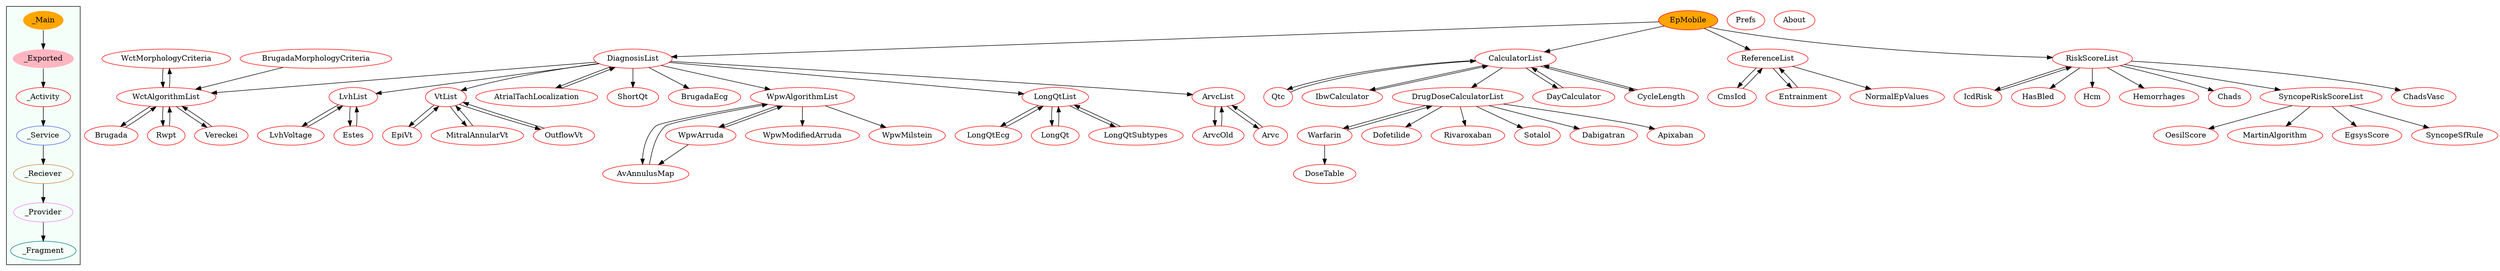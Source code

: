 digraph G {
subgraph cluster_legend{ 
bgcolor=mintcream;
_Activity[color = red];
_Service[color = royalblue];
_Provider[color = violet];
_Reciever[color = peru];
_Fragment[color = teal];
_Main[style=filled, fillcolor=orange, color = mintcream];
_Exported[style=filled, fillcolor=lightpink, color = mintcream];
_Main -> _Exported -> _Activity -> _Service -> _Reciever -> _Provider -> _Fragment; 
}
WctMorphologyCriteria[color = red];
CmsIcd[color = red];
Brugada[color = red];
EpiVt[color = red];
ArvcOld[color = red];
Rwpt[color = red];
Prefs[color = red];
HasBled[color = red];
Warfarin[color = red];
Hcm[color = red];
OesilScore[color = red];
Arvc[color = red];
DoseTable[color = red];
WpwModifiedArruda[color = red];
Qtc[color = red];
Dofetilide[color = red];
LongQtEcg[color = red];
EpMobile[style=filled, fillcolor=orange, color = red];
LvhList[color = red];
CalculatorList[color = red];
WpwMilstein[color = red];
MartinAlgorithm[color = red];
DiagnosisList[color = red];
Rivaroxaban[color = red];
Entrainment[color = red];
IcdRisk[color = red];
Sotalol[color = red];
Hemorrhages[color = red];
Dabigatran[color = red];
LongQt[color = red];
AvAnnulusMap[color = red];
MitralAnnularVt[color = red];
VtList[color = red];
AtrialTachLocalization[color = red];
ReferenceList[color = red];
IbwCalculator[color = red];
About[color = red];
Chads[color = red];
SyncopeRiskScoreList[color = red];
EgsysScore[color = red];
WctAlgorithmList[color = red];
SyncopeSfRule[color = red];
OutflowVt[color = red];
Vereckei[color = red];
RiskScoreList[color = red];
BrugadaMorphologyCriteria[color = red];
LongQtSubtypes[color = red];
ShortQt[color = red];
DrugDoseCalculatorList[color = red];
WpwArruda[color = red];
NormalEpValues[color = red];
Apixaban[color = red];
ChadsVasc[color = red];
BrugadaEcg[color = red];
LvhVoltage[color = red];
DayCalculator[color = red];
CycleLength[color = red];
WpwAlgorithmList[color = red];
Estes[color = red];
LongQtList[color = red];
ArvcList[color = red];
CmsIcd->ReferenceList;
Entrainment->ReferenceList;
WctMorphologyCriteria->WctAlgorithmList;
IcdRisk->RiskScoreList;
Brugada->WctAlgorithmList;
EpiVt->VtList;
ArvcOld->ArvcList;
LongQt->LongQtList;
Rwpt->WctAlgorithmList;
AvAnnulusMap->WpwAlgorithmList;
MitralAnnularVt->VtList;
VtList->MitralAnnularVt;
VtList->OutflowVt;
VtList->EpiVt;
AtrialTachLocalization->DiagnosisList;
ReferenceList->CmsIcd;
ReferenceList->Entrainment;
ReferenceList->NormalEpValues;
IbwCalculator->CalculatorList;
SyncopeRiskScoreList->SyncopeSfRule;
SyncopeRiskScoreList->EgsysScore;
SyncopeRiskScoreList->MartinAlgorithm;
SyncopeRiskScoreList->OesilScore;
Warfarin->DoseTable;
Warfarin->DrugDoseCalculatorList;
WctAlgorithmList->Vereckei;
WctAlgorithmList->Rwpt;
WctAlgorithmList->WctMorphologyCriteria;
WctAlgorithmList->Brugada;
Arvc->ArvcList;
OutflowVt->VtList;
Vereckei->WctAlgorithmList;
Qtc->CalculatorList;
RiskScoreList->Hcm;
RiskScoreList->Chads;
RiskScoreList->ChadsVasc;
RiskScoreList->Hemorrhages;
RiskScoreList->HasBled;
RiskScoreList->IcdRisk;
RiskScoreList->SyncopeRiskScoreList;
BrugadaMorphologyCriteria->WctAlgorithmList;
LongQtEcg->LongQtList;
LongQtSubtypes->LongQtList;
DrugDoseCalculatorList->Warfarin;
DrugDoseCalculatorList->Dofetilide;
DrugDoseCalculatorList->Sotalol;
DrugDoseCalculatorList->Apixaban;
DrugDoseCalculatorList->Rivaroxaban;
DrugDoseCalculatorList->Dabigatran;
WpwArruda->WpwAlgorithmList;
WpwArruda->AvAnnulusMap;
EpMobile->RiskScoreList;
EpMobile->ReferenceList;
EpMobile->DiagnosisList;
EpMobile->CalculatorList;
LvhList->LvhVoltage;
LvhList->Estes;
CalculatorList->DrugDoseCalculatorList;
CalculatorList->DayCalculator;
CalculatorList->IbwCalculator;
CalculatorList->CycleLength;
CalculatorList->Qtc;
DiagnosisList->LvhList;
DiagnosisList->ShortQt;
DiagnosisList->LongQtList;
DiagnosisList->AtrialTachLocalization;
DiagnosisList->WctAlgorithmList;
DiagnosisList->WpwAlgorithmList;
DiagnosisList->ArvcList;
DiagnosisList->VtList;
DiagnosisList->BrugadaEcg;
LvhVoltage->LvhList;
DayCalculator->CalculatorList;
CycleLength->CalculatorList;
WpwAlgorithmList->WpwMilstein;
WpwAlgorithmList->AvAnnulusMap;
WpwAlgorithmList->WpwArruda;
WpwAlgorithmList->WpwModifiedArruda;
Estes->LvhList;
LongQtList->LongQtSubtypes;
LongQtList->LongQt;
LongQtList->LongQtEcg;
ArvcList->ArvcOld;
ArvcList->Arvc;
}
